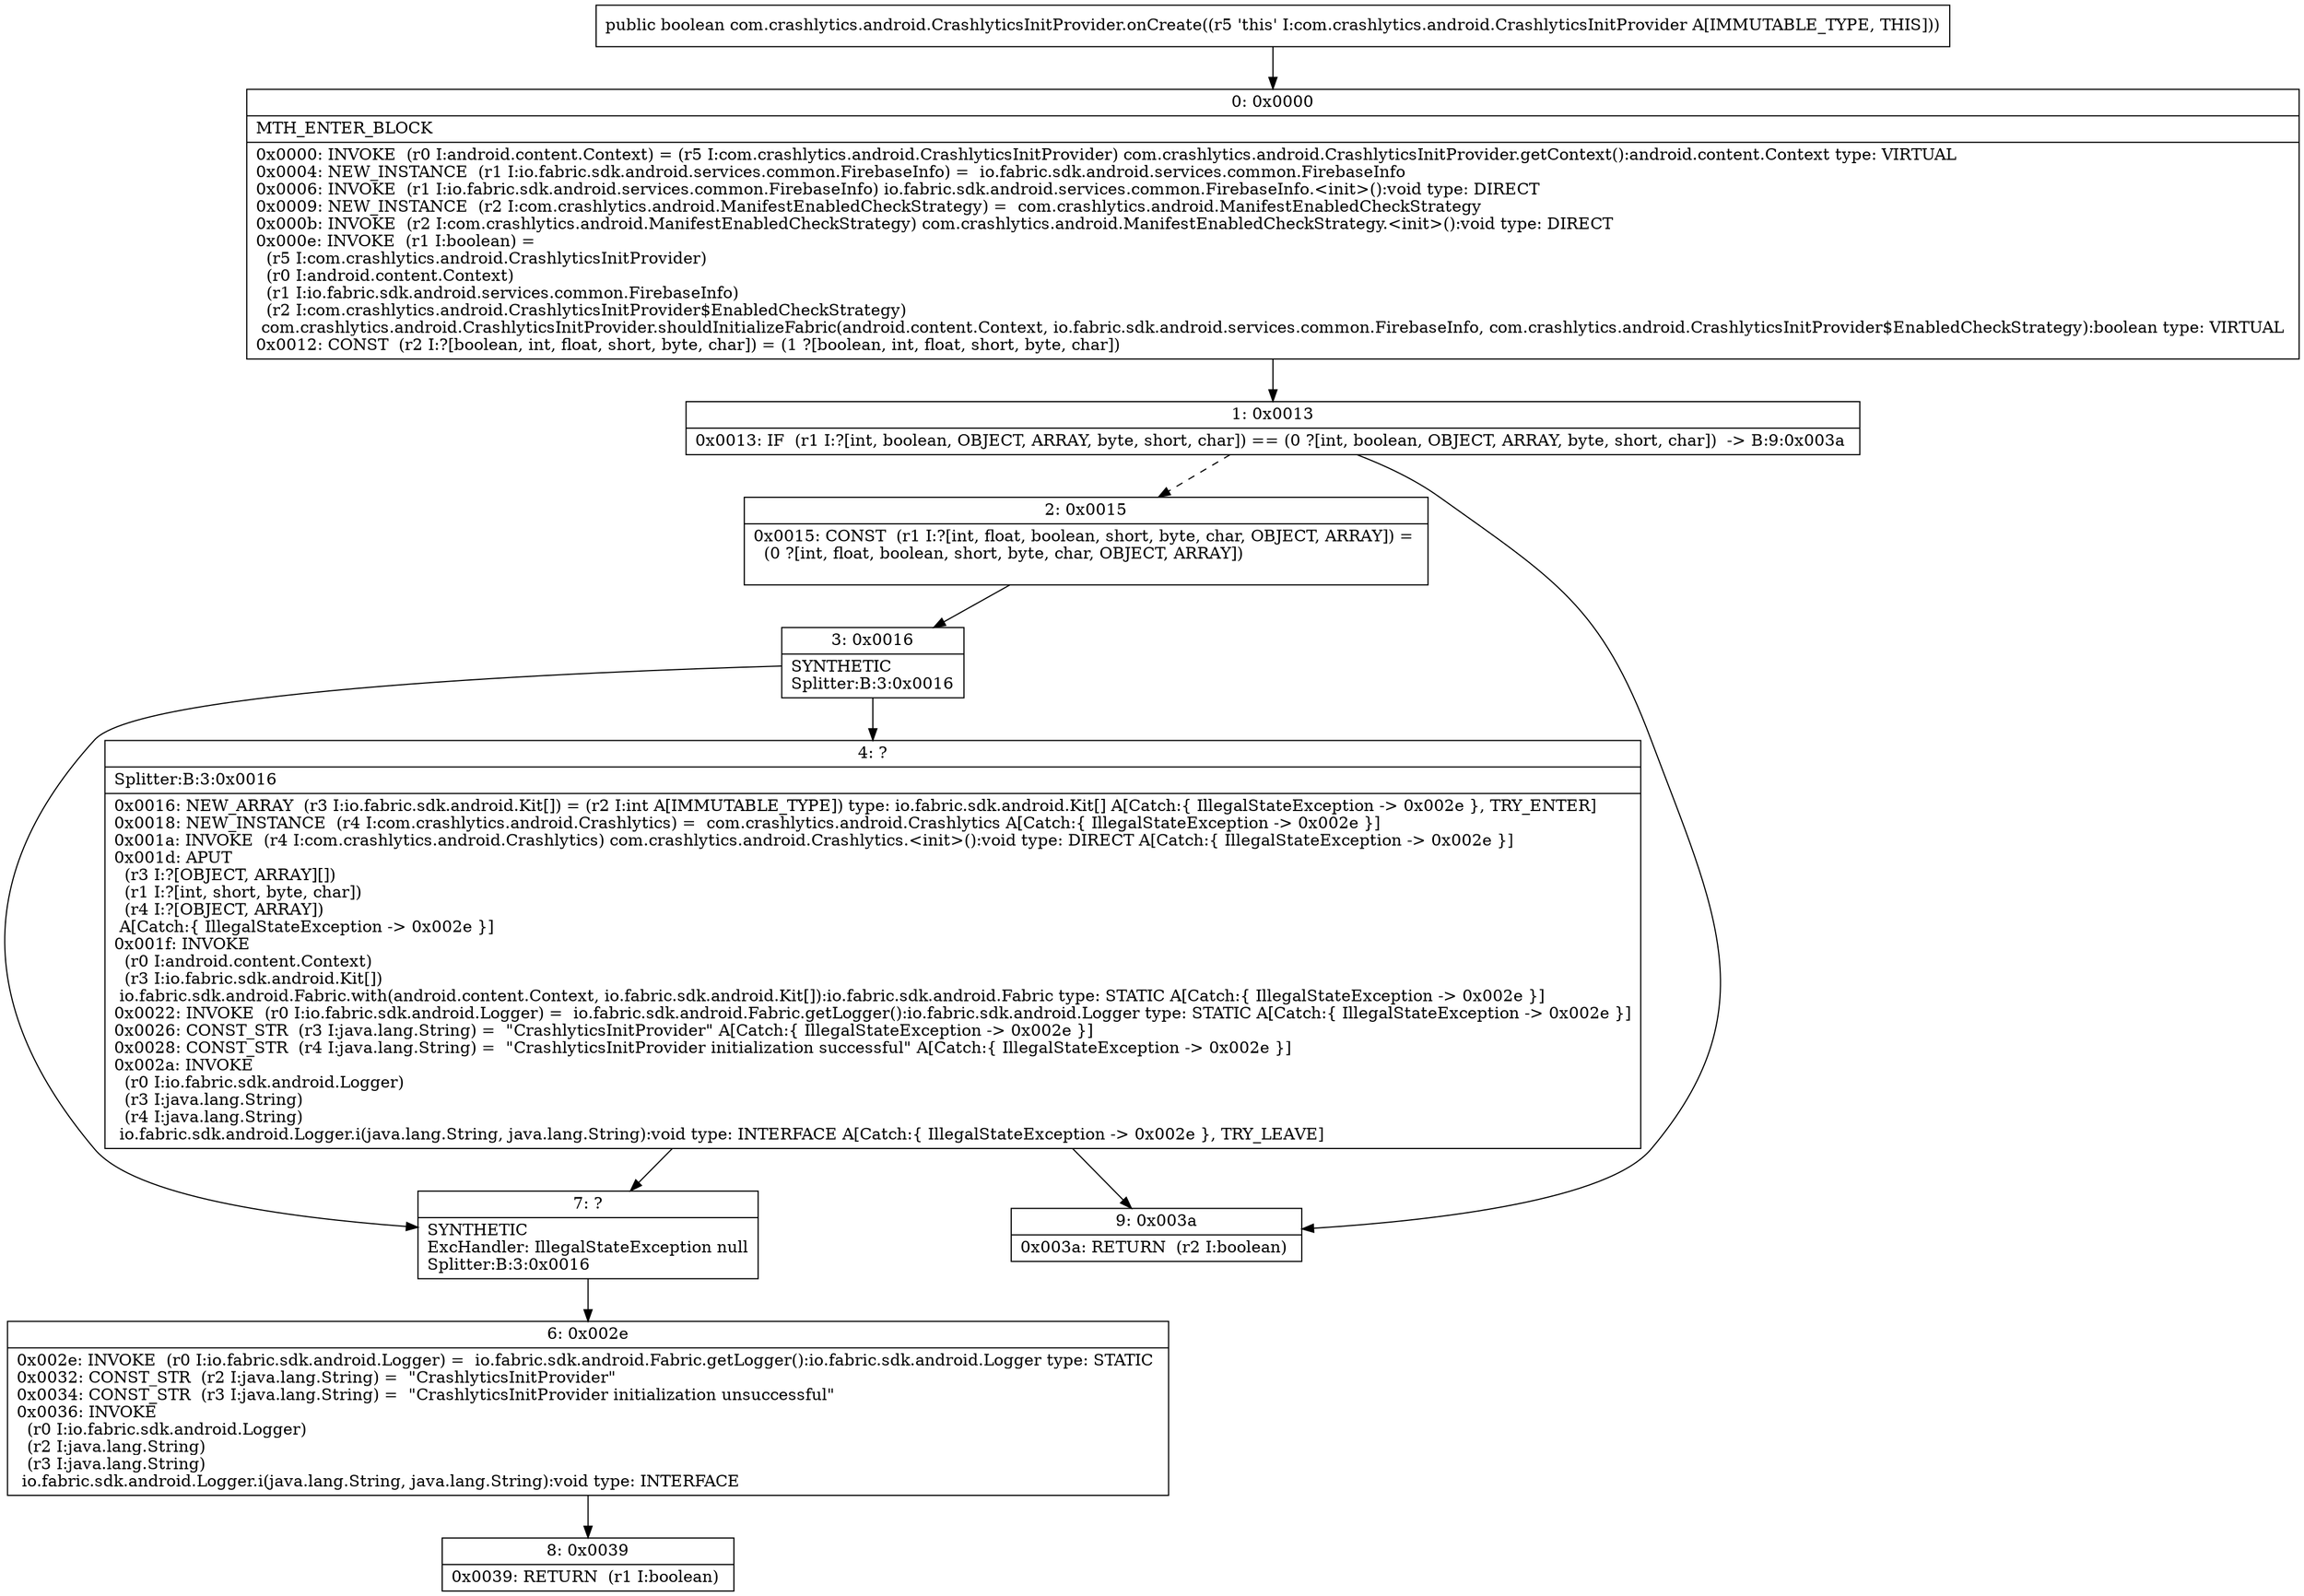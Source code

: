 digraph "CFG forcom.crashlytics.android.CrashlyticsInitProvider.onCreate()Z" {
Node_0 [shape=record,label="{0\:\ 0x0000|MTH_ENTER_BLOCK\l|0x0000: INVOKE  (r0 I:android.content.Context) = (r5 I:com.crashlytics.android.CrashlyticsInitProvider) com.crashlytics.android.CrashlyticsInitProvider.getContext():android.content.Context type: VIRTUAL \l0x0004: NEW_INSTANCE  (r1 I:io.fabric.sdk.android.services.common.FirebaseInfo) =  io.fabric.sdk.android.services.common.FirebaseInfo \l0x0006: INVOKE  (r1 I:io.fabric.sdk.android.services.common.FirebaseInfo) io.fabric.sdk.android.services.common.FirebaseInfo.\<init\>():void type: DIRECT \l0x0009: NEW_INSTANCE  (r2 I:com.crashlytics.android.ManifestEnabledCheckStrategy) =  com.crashlytics.android.ManifestEnabledCheckStrategy \l0x000b: INVOKE  (r2 I:com.crashlytics.android.ManifestEnabledCheckStrategy) com.crashlytics.android.ManifestEnabledCheckStrategy.\<init\>():void type: DIRECT \l0x000e: INVOKE  (r1 I:boolean) = \l  (r5 I:com.crashlytics.android.CrashlyticsInitProvider)\l  (r0 I:android.content.Context)\l  (r1 I:io.fabric.sdk.android.services.common.FirebaseInfo)\l  (r2 I:com.crashlytics.android.CrashlyticsInitProvider$EnabledCheckStrategy)\l com.crashlytics.android.CrashlyticsInitProvider.shouldInitializeFabric(android.content.Context, io.fabric.sdk.android.services.common.FirebaseInfo, com.crashlytics.android.CrashlyticsInitProvider$EnabledCheckStrategy):boolean type: VIRTUAL \l0x0012: CONST  (r2 I:?[boolean, int, float, short, byte, char]) = (1 ?[boolean, int, float, short, byte, char]) \l}"];
Node_1 [shape=record,label="{1\:\ 0x0013|0x0013: IF  (r1 I:?[int, boolean, OBJECT, ARRAY, byte, short, char]) == (0 ?[int, boolean, OBJECT, ARRAY, byte, short, char])  \-\> B:9:0x003a \l}"];
Node_2 [shape=record,label="{2\:\ 0x0015|0x0015: CONST  (r1 I:?[int, float, boolean, short, byte, char, OBJECT, ARRAY]) = \l  (0 ?[int, float, boolean, short, byte, char, OBJECT, ARRAY])\l \l}"];
Node_3 [shape=record,label="{3\:\ 0x0016|SYNTHETIC\lSplitter:B:3:0x0016\l}"];
Node_4 [shape=record,label="{4\:\ ?|Splitter:B:3:0x0016\l|0x0016: NEW_ARRAY  (r3 I:io.fabric.sdk.android.Kit[]) = (r2 I:int A[IMMUTABLE_TYPE]) type: io.fabric.sdk.android.Kit[] A[Catch:\{ IllegalStateException \-\> 0x002e \}, TRY_ENTER]\l0x0018: NEW_INSTANCE  (r4 I:com.crashlytics.android.Crashlytics) =  com.crashlytics.android.Crashlytics A[Catch:\{ IllegalStateException \-\> 0x002e \}]\l0x001a: INVOKE  (r4 I:com.crashlytics.android.Crashlytics) com.crashlytics.android.Crashlytics.\<init\>():void type: DIRECT A[Catch:\{ IllegalStateException \-\> 0x002e \}]\l0x001d: APUT  \l  (r3 I:?[OBJECT, ARRAY][])\l  (r1 I:?[int, short, byte, char])\l  (r4 I:?[OBJECT, ARRAY])\l A[Catch:\{ IllegalStateException \-\> 0x002e \}]\l0x001f: INVOKE  \l  (r0 I:android.content.Context)\l  (r3 I:io.fabric.sdk.android.Kit[])\l io.fabric.sdk.android.Fabric.with(android.content.Context, io.fabric.sdk.android.Kit[]):io.fabric.sdk.android.Fabric type: STATIC A[Catch:\{ IllegalStateException \-\> 0x002e \}]\l0x0022: INVOKE  (r0 I:io.fabric.sdk.android.Logger) =  io.fabric.sdk.android.Fabric.getLogger():io.fabric.sdk.android.Logger type: STATIC A[Catch:\{ IllegalStateException \-\> 0x002e \}]\l0x0026: CONST_STR  (r3 I:java.lang.String) =  \"CrashlyticsInitProvider\" A[Catch:\{ IllegalStateException \-\> 0x002e \}]\l0x0028: CONST_STR  (r4 I:java.lang.String) =  \"CrashlyticsInitProvider initialization successful\" A[Catch:\{ IllegalStateException \-\> 0x002e \}]\l0x002a: INVOKE  \l  (r0 I:io.fabric.sdk.android.Logger)\l  (r3 I:java.lang.String)\l  (r4 I:java.lang.String)\l io.fabric.sdk.android.Logger.i(java.lang.String, java.lang.String):void type: INTERFACE A[Catch:\{ IllegalStateException \-\> 0x002e \}, TRY_LEAVE]\l}"];
Node_6 [shape=record,label="{6\:\ 0x002e|0x002e: INVOKE  (r0 I:io.fabric.sdk.android.Logger) =  io.fabric.sdk.android.Fabric.getLogger():io.fabric.sdk.android.Logger type: STATIC \l0x0032: CONST_STR  (r2 I:java.lang.String) =  \"CrashlyticsInitProvider\" \l0x0034: CONST_STR  (r3 I:java.lang.String) =  \"CrashlyticsInitProvider initialization unsuccessful\" \l0x0036: INVOKE  \l  (r0 I:io.fabric.sdk.android.Logger)\l  (r2 I:java.lang.String)\l  (r3 I:java.lang.String)\l io.fabric.sdk.android.Logger.i(java.lang.String, java.lang.String):void type: INTERFACE \l}"];
Node_7 [shape=record,label="{7\:\ ?|SYNTHETIC\lExcHandler: IllegalStateException null\lSplitter:B:3:0x0016\l}"];
Node_8 [shape=record,label="{8\:\ 0x0039|0x0039: RETURN  (r1 I:boolean) \l}"];
Node_9 [shape=record,label="{9\:\ 0x003a|0x003a: RETURN  (r2 I:boolean) \l}"];
MethodNode[shape=record,label="{public boolean com.crashlytics.android.CrashlyticsInitProvider.onCreate((r5 'this' I:com.crashlytics.android.CrashlyticsInitProvider A[IMMUTABLE_TYPE, THIS])) }"];
MethodNode -> Node_0;
Node_0 -> Node_1;
Node_1 -> Node_2[style=dashed];
Node_1 -> Node_9;
Node_2 -> Node_3;
Node_3 -> Node_4;
Node_3 -> Node_7;
Node_4 -> Node_7;
Node_4 -> Node_9;
Node_6 -> Node_8;
Node_7 -> Node_6;
}


